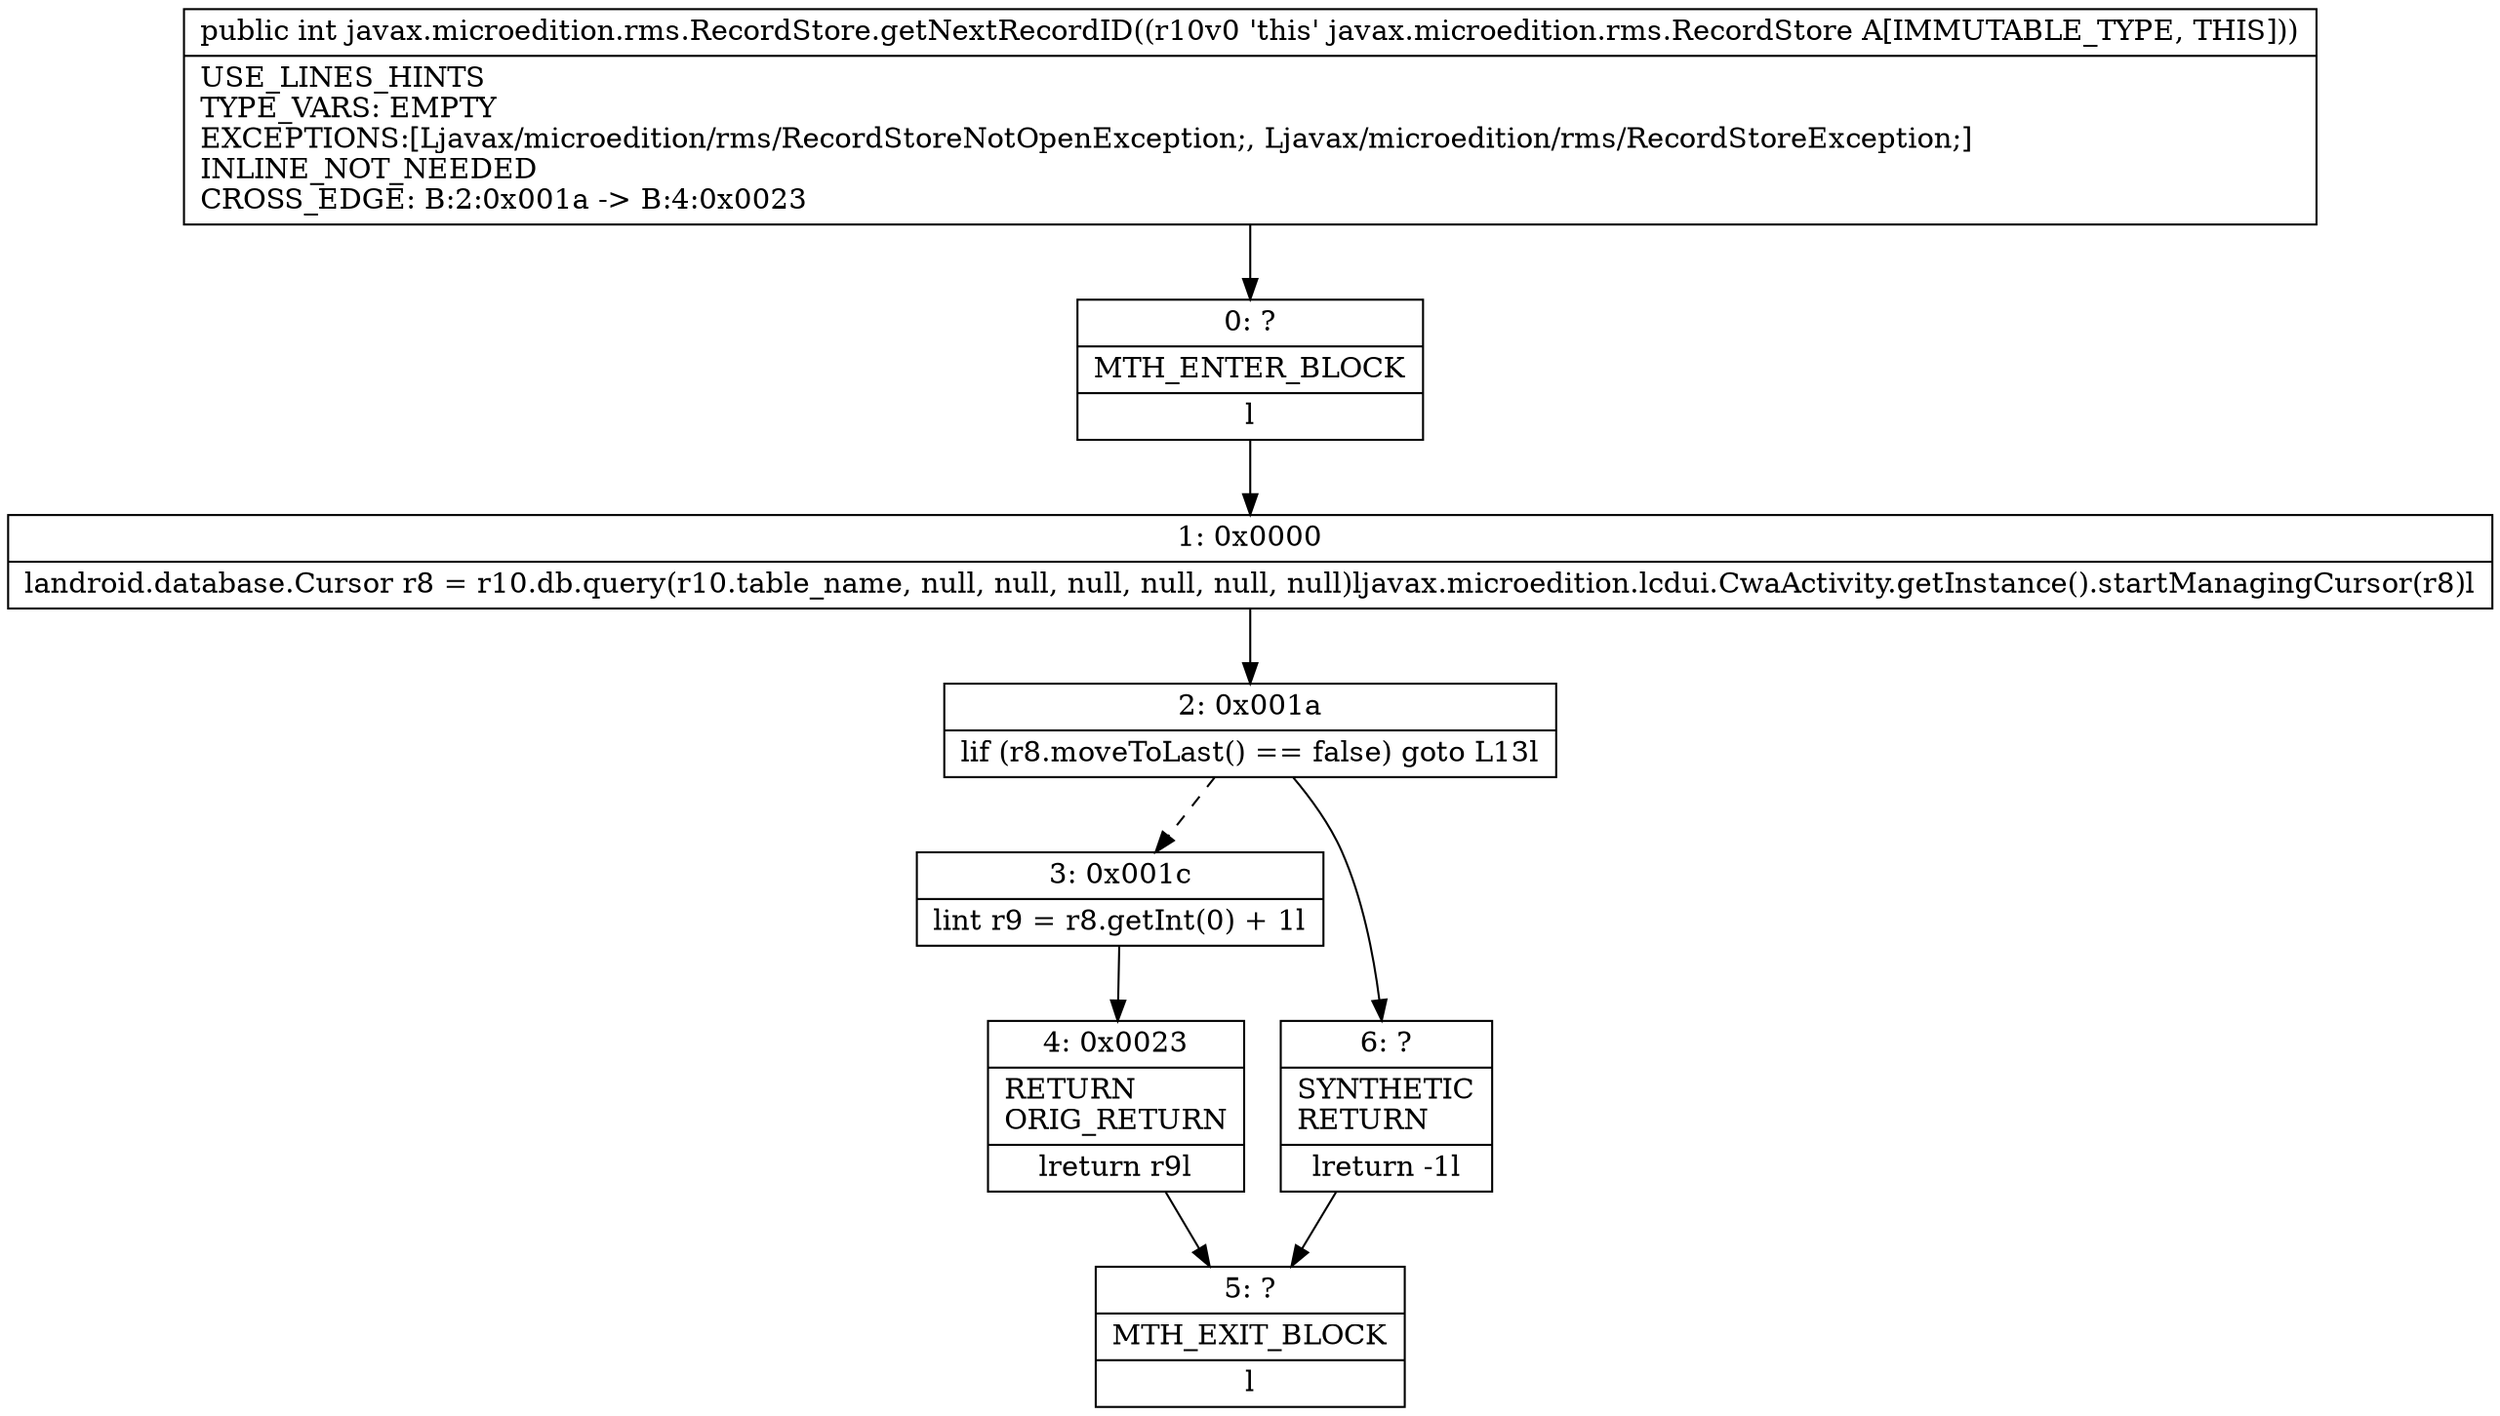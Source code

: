 digraph "CFG forjavax.microedition.rms.RecordStore.getNextRecordID()I" {
Node_0 [shape=record,label="{0\:\ ?|MTH_ENTER_BLOCK\l|l}"];
Node_1 [shape=record,label="{1\:\ 0x0000|landroid.database.Cursor r8 = r10.db.query(r10.table_name, null, null, null, null, null, null)ljavax.microedition.lcdui.CwaActivity.getInstance().startManagingCursor(r8)l}"];
Node_2 [shape=record,label="{2\:\ 0x001a|lif (r8.moveToLast() == false) goto L13l}"];
Node_3 [shape=record,label="{3\:\ 0x001c|lint r9 = r8.getInt(0) + 1l}"];
Node_4 [shape=record,label="{4\:\ 0x0023|RETURN\lORIG_RETURN\l|lreturn r9l}"];
Node_5 [shape=record,label="{5\:\ ?|MTH_EXIT_BLOCK\l|l}"];
Node_6 [shape=record,label="{6\:\ ?|SYNTHETIC\lRETURN\l|lreturn \-1l}"];
MethodNode[shape=record,label="{public int javax.microedition.rms.RecordStore.getNextRecordID((r10v0 'this' javax.microedition.rms.RecordStore A[IMMUTABLE_TYPE, THIS]))  | USE_LINES_HINTS\lTYPE_VARS: EMPTY\lEXCEPTIONS:[Ljavax\/microedition\/rms\/RecordStoreNotOpenException;, Ljavax\/microedition\/rms\/RecordStoreException;]\lINLINE_NOT_NEEDED\lCROSS_EDGE: B:2:0x001a \-\> B:4:0x0023\l}"];
MethodNode -> Node_0;
Node_0 -> Node_1;
Node_1 -> Node_2;
Node_2 -> Node_3[style=dashed];
Node_2 -> Node_6;
Node_3 -> Node_4;
Node_4 -> Node_5;
Node_6 -> Node_5;
}

